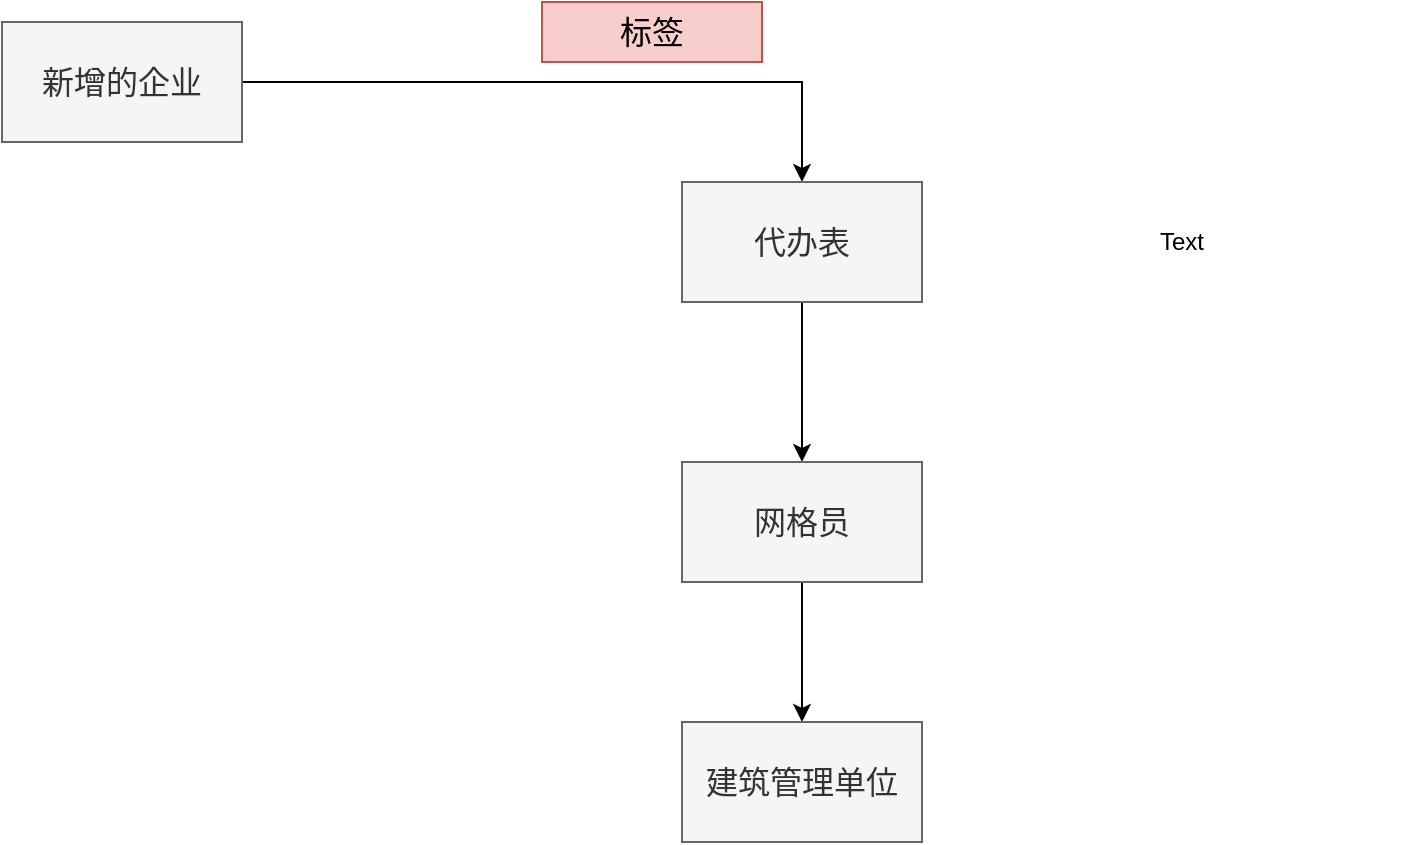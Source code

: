 <mxfile version="26.0.6">
  <diagram name="第 1 页" id="0xDIXxeDtKth8ejWLRD-">
    <mxGraphModel dx="1050" dy="530" grid="1" gridSize="10" guides="1" tooltips="1" connect="1" arrows="1" fold="1" page="1" pageScale="1" pageWidth="827" pageHeight="1169" math="0" shadow="0">
      <root>
        <mxCell id="0" />
        <mxCell id="1" parent="0" />
        <mxCell id="_Lu4q6up2jG8TwdydIze-3" value="" style="edgeStyle=orthogonalEdgeStyle;rounded=0;orthogonalLoop=1;jettySize=auto;html=1;" edge="1" parent="1" source="_Lu4q6up2jG8TwdydIze-1" target="_Lu4q6up2jG8TwdydIze-2">
          <mxGeometry relative="1" as="geometry" />
        </mxCell>
        <mxCell id="_Lu4q6up2jG8TwdydIze-1" value="&lt;font style=&quot;font-size: 16px;&quot;&gt;新增的企业&lt;/font&gt;" style="rounded=0;whiteSpace=wrap;html=1;fillColor=#f5f5f5;fontColor=#333333;strokeColor=#666666;" vertex="1" parent="1">
          <mxGeometry x="60" y="100" width="120" height="60" as="geometry" />
        </mxCell>
        <mxCell id="_Lu4q6up2jG8TwdydIze-7" style="edgeStyle=orthogonalEdgeStyle;rounded=0;orthogonalLoop=1;jettySize=auto;html=1;" edge="1" parent="1" source="_Lu4q6up2jG8TwdydIze-2" target="_Lu4q6up2jG8TwdydIze-5">
          <mxGeometry relative="1" as="geometry" />
        </mxCell>
        <mxCell id="_Lu4q6up2jG8TwdydIze-2" value="&lt;font style=&quot;font-size: 16px;&quot;&gt;代办表&lt;/font&gt;" style="rounded=0;whiteSpace=wrap;html=1;fillColor=#f5f5f5;strokeColor=#666666;fontColor=#333333;" vertex="1" parent="1">
          <mxGeometry x="400" y="180" width="120" height="60" as="geometry" />
        </mxCell>
        <mxCell id="_Lu4q6up2jG8TwdydIze-4" value="&lt;font style=&quot;font-size: 16px;&quot;&gt;标签&lt;/font&gt;" style="text;html=1;align=center;verticalAlign=middle;whiteSpace=wrap;rounded=0;fillColor=#f8cecc;strokeColor=#b85450;" vertex="1" parent="1">
          <mxGeometry x="330" y="90" width="110" height="30" as="geometry" />
        </mxCell>
        <mxCell id="_Lu4q6up2jG8TwdydIze-8" style="edgeStyle=orthogonalEdgeStyle;rounded=0;orthogonalLoop=1;jettySize=auto;html=1;entryX=0.5;entryY=0;entryDx=0;entryDy=0;" edge="1" parent="1" source="_Lu4q6up2jG8TwdydIze-5" target="_Lu4q6up2jG8TwdydIze-6">
          <mxGeometry relative="1" as="geometry" />
        </mxCell>
        <mxCell id="_Lu4q6up2jG8TwdydIze-5" value="&lt;font style=&quot;font-size: 16px;&quot;&gt;网格员&lt;/font&gt;" style="rounded=0;whiteSpace=wrap;html=1;fillColor=#f5f5f5;fontColor=#333333;strokeColor=#666666;" vertex="1" parent="1">
          <mxGeometry x="400" y="320" width="120" height="60" as="geometry" />
        </mxCell>
        <mxCell id="_Lu4q6up2jG8TwdydIze-6" value="&lt;font style=&quot;font-size: 16px;&quot;&gt;建筑管理单位&lt;/font&gt;" style="rounded=0;whiteSpace=wrap;html=1;fillColor=#f5f5f5;fontColor=#333333;strokeColor=#666666;" vertex="1" parent="1">
          <mxGeometry x="400" y="450" width="120" height="60" as="geometry" />
        </mxCell>
        <mxCell id="_Lu4q6up2jG8TwdydIze-9" value="Text" style="text;html=1;align=center;verticalAlign=middle;whiteSpace=wrap;rounded=0;" vertex="1" parent="1">
          <mxGeometry x="540" y="155" width="220" height="110" as="geometry" />
        </mxCell>
      </root>
    </mxGraphModel>
  </diagram>
</mxfile>

